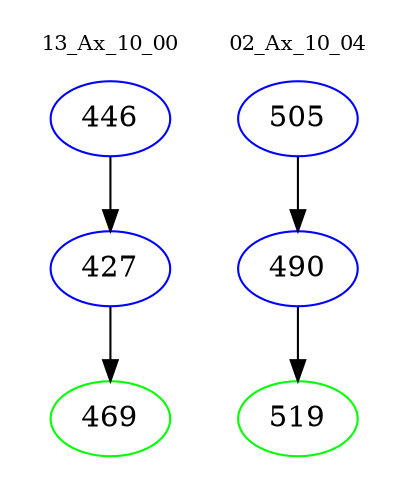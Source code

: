 digraph{
subgraph cluster_0 {
color = white
label = "13_Ax_10_00";
fontsize=10;
T0_446 [label="446", color="blue"]
T0_446 -> T0_427 [color="black"]
T0_427 [label="427", color="blue"]
T0_427 -> T0_469 [color="black"]
T0_469 [label="469", color="green"]
}
subgraph cluster_1 {
color = white
label = "02_Ax_10_04";
fontsize=10;
T1_505 [label="505", color="blue"]
T1_505 -> T1_490 [color="black"]
T1_490 [label="490", color="blue"]
T1_490 -> T1_519 [color="black"]
T1_519 [label="519", color="green"]
}
}
